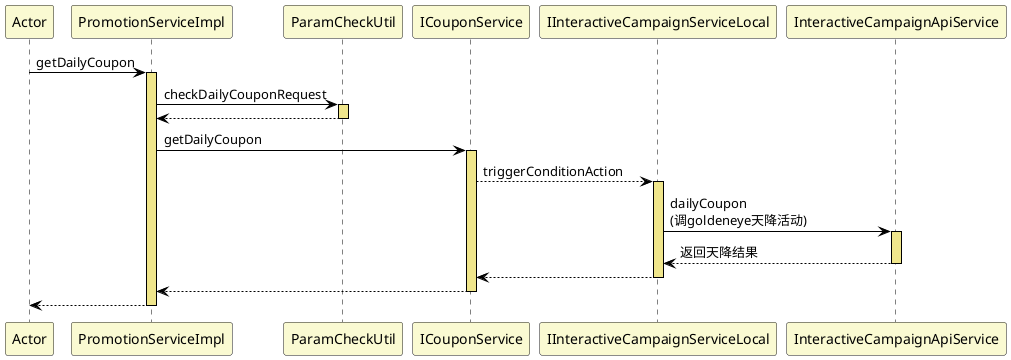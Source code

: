 @startuml
skinparam sequence {
ArrowColor black
LifeLineBorderColor black
LifeLineBackgroundColor khaki

ParticipantBackgroundColor lightgoldenrodyellow
}
participant Actor
Actor -> PromotionServiceImpl : getDailyCoupon
activate PromotionServiceImpl
PromotionServiceImpl -> ParamCheckUtil : checkDailyCouponRequest
activate ParamCheckUtil
ParamCheckUtil --> PromotionServiceImpl
deactivate ParamCheckUtil
deactivate ParamCheckUtil
PromotionServiceImpl -> ICouponService : getDailyCoupon
activate ICouponService
ICouponService --> IInteractiveCampaignServiceLocal : triggerConditionAction
activate IInteractiveCampaignServiceLocal
IInteractiveCampaignServiceLocal -> InteractiveCampaignApiService : dailyCoupon\n(调goldeneye天降活动)
activate InteractiveCampaignApiService
InteractiveCampaignApiService --> IInteractiveCampaignServiceLocal : 返回天降结果
deactivate InteractiveCampaignApiService
IInteractiveCampaignServiceLocal --> ICouponService
deactivate IInteractiveCampaignServiceLocal
ICouponService --> PromotionServiceImpl
deactivate ICouponService
PromotionServiceImpl --> Actor
deactivate PromotionServiceImpl
@enduml